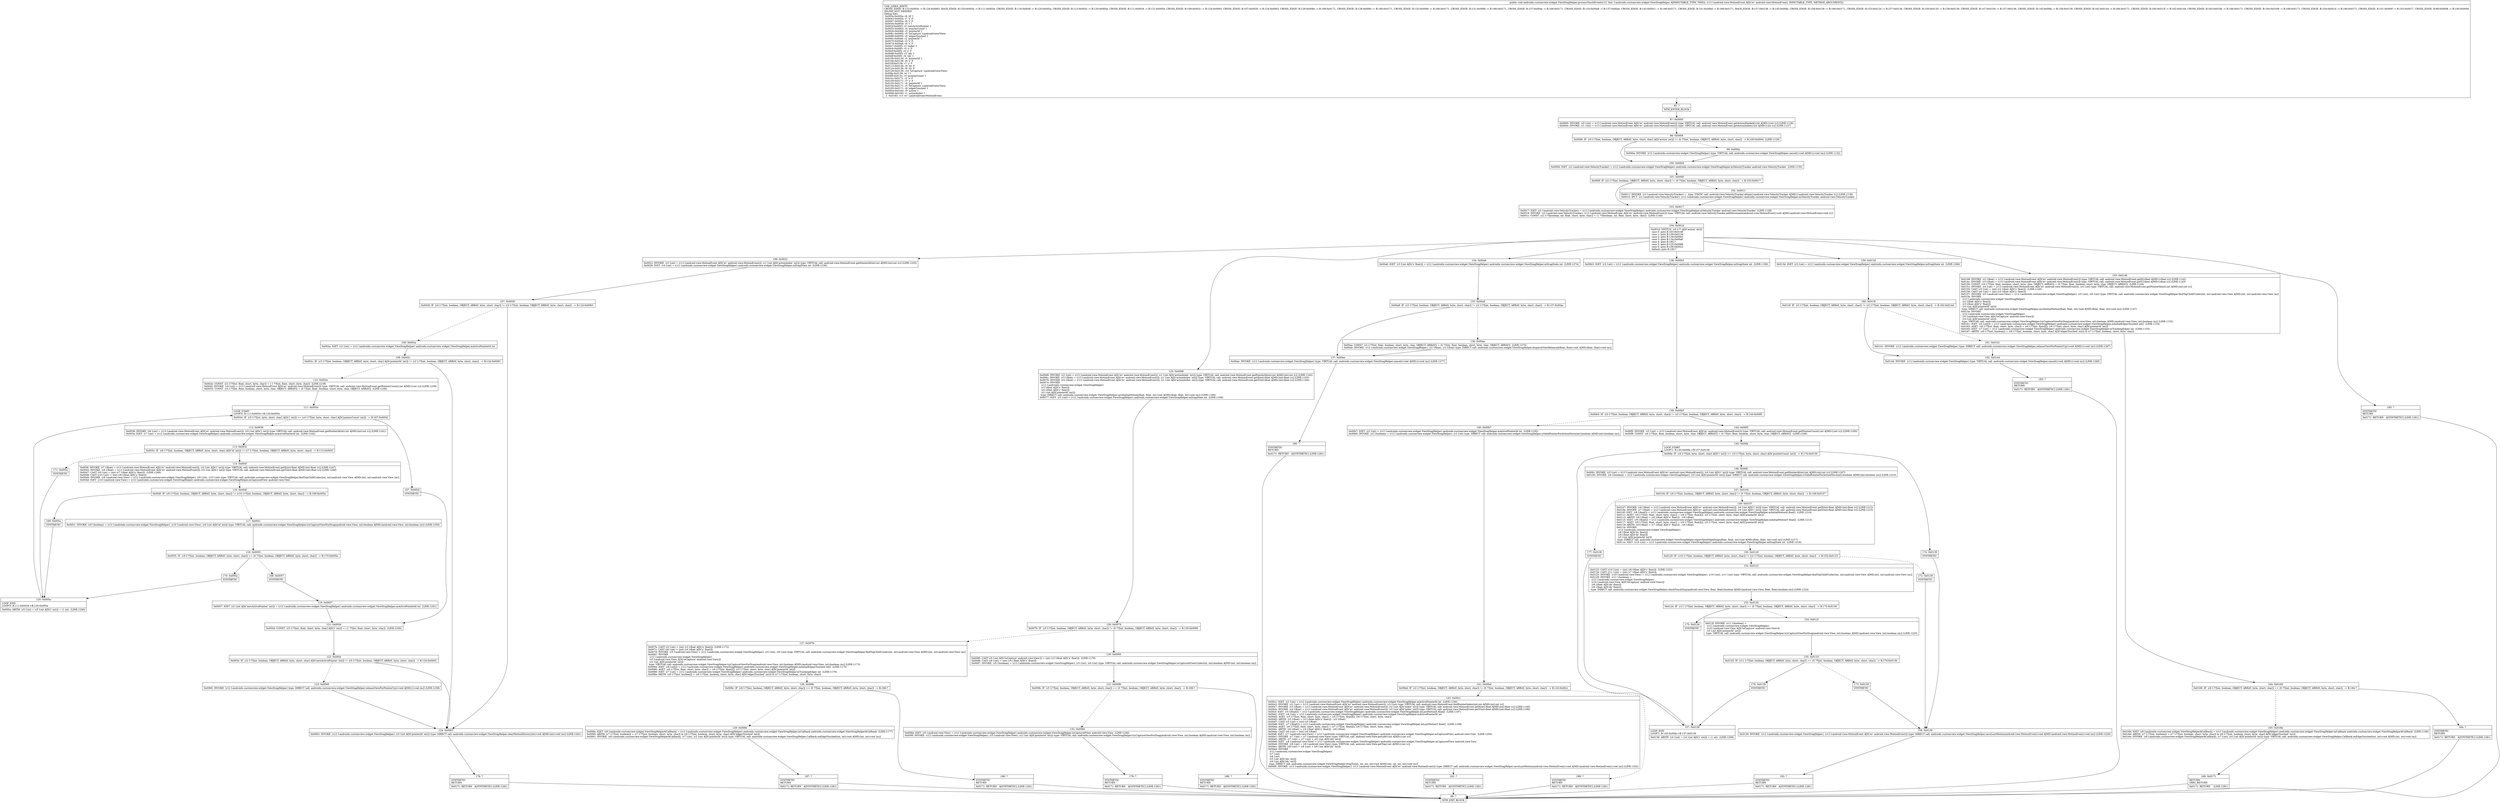 digraph "CFG forandroidx.customview.widget.ViewDragHelper.processTouchEvent(Landroid\/view\/MotionEvent;)V" {
Node_95 [shape=record,label="{95\:\ ?|MTH_ENTER_BLOCK\l}"];
Node_97 [shape=record,label="{97\:\ 0x0000|0x0000: INVOKE  (r0 I:int) = (r13 I:android.view.MotionEvent A[D('ev' android.view.MotionEvent)]) type: VIRTUAL call: android.view.MotionEvent.getActionMasked():int A[MD:():int (c)] (LINE:1126)\l0x0004: INVOKE  (r1 I:int) = (r13 I:android.view.MotionEvent A[D('ev' android.view.MotionEvent)]) type: VIRTUAL call: android.view.MotionEvent.getActionIndex():int A[MD:():int (c)] (LINE:1127)\l}"];
Node_98 [shape=record,label="{98\:\ 0x0008|0x0008: IF  (r0 I:??[int, boolean, OBJECT, ARRAY, byte, short, char] A[D('action' int)]) != (0 ??[int, boolean, OBJECT, ARRAY, byte, short, char])  \-\> B:100:0x000d  (LINE:1129)\l}"];
Node_99 [shape=record,label="{99\:\ 0x000a|0x000a: INVOKE  (r12 I:androidx.customview.widget.ViewDragHelper) type: VIRTUAL call: androidx.customview.widget.ViewDragHelper.cancel():void A[MD:():void (m)] (LINE:1132)\l}"];
Node_100 [shape=record,label="{100\:\ 0x000d|0x000d: IGET  (r2 I:android.view.VelocityTracker) = (r12 I:androidx.customview.widget.ViewDragHelper) androidx.customview.widget.ViewDragHelper.mVelocityTracker android.view.VelocityTracker  (LINE:1135)\l}"];
Node_101 [shape=record,label="{101\:\ 0x000f|0x000f: IF  (r2 I:??[int, boolean, OBJECT, ARRAY, byte, short, char]) != (0 ??[int, boolean, OBJECT, ARRAY, byte, short, char])  \-\> B:103:0x0017 \l}"];
Node_102 [shape=record,label="{102\:\ 0x0011|0x0011: INVOKE  (r2 I:android.view.VelocityTracker) =  type: STATIC call: android.view.VelocityTracker.obtain():android.view.VelocityTracker A[MD:():android.view.VelocityTracker (c)] (LINE:1136)\l0x0015: IPUT  (r2 I:android.view.VelocityTracker), (r12 I:androidx.customview.widget.ViewDragHelper) androidx.customview.widget.ViewDragHelper.mVelocityTracker android.view.VelocityTracker \l}"];
Node_103 [shape=record,label="{103\:\ 0x0017|0x0017: IGET  (r2 I:android.view.VelocityTracker) = (r12 I:androidx.customview.widget.ViewDragHelper) androidx.customview.widget.ViewDragHelper.mVelocityTracker android.view.VelocityTracker  (LINE:1138)\l0x0019: INVOKE  (r2 I:android.view.VelocityTracker), (r13 I:android.view.MotionEvent A[D('ev' android.view.MotionEvent)]) type: VIRTUAL call: android.view.VelocityTracker.addMovement(android.view.MotionEvent):void A[MD:(android.view.MotionEvent):void (c)]\l0x001c: CONST  (r2 I:??[boolean, int, float, short, byte, char]) = (1 ??[boolean, int, float, short, byte, char])  (LINE:1140)\l}"];
Node_104 [shape=record,label="{104\:\ 0x001d|0x001d: SWITCH  (r0 I:?? A[D('action' int)])\l case 0: goto B:163:0x0148\l case 1: goto B:159:0x013d\l case 2: goto B:138:0x00b3\l case 3: goto B:134:0x00a6\l case 4: goto B:185:?\l case 5: goto B:125:0x0068\l case 6: goto B:106:0x0022\l default: goto B:185:? \l}"];
Node_106 [shape=record,label="{106\:\ 0x0022|0x0022: INVOKE  (r3 I:int) = (r13 I:android.view.MotionEvent A[D('ev' android.view.MotionEvent)]), (r1 I:int A[D('actionIndex' int)]) type: VIRTUAL call: android.view.MotionEvent.getPointerId(int):int A[MD:(int):int (c)] (LINE:1235)\l0x0026: IGET  (r4 I:int) = (r12 I:androidx.customview.widget.ViewDragHelper) androidx.customview.widget.ViewDragHelper.mDragState int  (LINE:1236)\l}"];
Node_107 [shape=record,label="{107\:\ 0x0028|0x0028: IF  (r4 I:??[int, boolean, OBJECT, ARRAY, byte, short, char]) != (r2 I:??[int, boolean, OBJECT, ARRAY, byte, short, char])  \-\> B:124:0x0063 \l}"];
Node_108 [shape=record,label="{108\:\ 0x002a|0x002a: IGET  (r2 I:int) = (r12 I:androidx.customview.widget.ViewDragHelper) androidx.customview.widget.ViewDragHelper.mActivePointerId int \l}"];
Node_109 [shape=record,label="{109\:\ 0x002c|0x002c: IF  (r3 I:??[int, boolean, OBJECT, ARRAY, byte, short, char] A[D('pointerId' int)]) != (r2 I:??[int, boolean, OBJECT, ARRAY, byte, short, char])  \-\> B:124:0x0063 \l}"];
Node_110 [shape=record,label="{110\:\ 0x002e|0x002e: CONST  (r2 I:??[int, float, short, byte, char]) = (\-1 ??[int, float, short, byte, char])  (LINE:1238)\l0x002f: INVOKE  (r4 I:int) = (r13 I:android.view.MotionEvent A[D('ev' android.view.MotionEvent)]) type: VIRTUAL call: android.view.MotionEvent.getPointerCount():int A[MD:():int (c)] (LINE:1239)\l0x0033: CONST  (r5 I:??[int, float, boolean, short, byte, char, OBJECT, ARRAY]) = (0 ??[int, float, boolean, short, byte, char, OBJECT, ARRAY])  (LINE:1240)\l}"];
Node_111 [shape=record,label="{111\:\ 0x0034|LOOP_START\lLOOP:0: B:111:0x0034\-\>B:120:0x005a\l|0x0034: IF  (r5 I:??[int, byte, short, char] A[D('i' int)]) \>= (r4 I:??[int, byte, short, char] A[D('pointerCount' int)])  \-\> B:167:0x005d \l}"];
Node_112 [shape=record,label="{112\:\ 0x0036|0x0036: INVOKE  (r6 I:int) = (r13 I:android.view.MotionEvent A[D('ev' android.view.MotionEvent)]), (r5 I:int A[D('i' int)]) type: VIRTUAL call: android.view.MotionEvent.getPointerId(int):int A[MD:(int):int (c)] (LINE:1241)\l0x003a: IGET  (r7 I:int) = (r12 I:androidx.customview.widget.ViewDragHelper) androidx.customview.widget.ViewDragHelper.mActivePointerId int  (LINE:1242)\l}"];
Node_113 [shape=record,label="{113\:\ 0x003c|0x003c: IF  (r6 I:??[int, boolean, OBJECT, ARRAY, byte, short, char] A[D('id' int)]) != (r7 I:??[int, boolean, OBJECT, ARRAY, byte, short, char])  \-\> B:115:0x003f \l}"];
Node_115 [shape=record,label="{115\:\ 0x003f|0x003f: INVOKE  (r7 I:float) = (r13 I:android.view.MotionEvent A[D('ev' android.view.MotionEvent)]), (r5 I:int A[D('i' int)]) type: VIRTUAL call: android.view.MotionEvent.getX(int):float A[MD:(int):float (c)] (LINE:1247)\l0x0043: INVOKE  (r8 I:float) = (r13 I:android.view.MotionEvent A[D('ev' android.view.MotionEvent)]), (r5 I:int A[D('i' int)]) type: VIRTUAL call: android.view.MotionEvent.getY(int):float A[MD:(int):float (c)] (LINE:1248)\l0x0047: CAST (r9 I:int) = (int) (r7 I:float A[D('x' float)])  (LINE:1249)\l0x0048: CAST (r10 I:int) = (int) (r8 I:float A[D('y' float)]) \l0x0049: INVOKE  (r9 I:android.view.View) = (r12 I:androidx.customview.widget.ViewDragHelper), (r9 I:int), (r10 I:int) type: VIRTUAL call: androidx.customview.widget.ViewDragHelper.findTopChildUnder(int, int):android.view.View A[MD:(int, int):android.view.View (m)]\l0x004d: IGET  (r10 I:android.view.View) = (r12 I:androidx.customview.widget.ViewDragHelper) androidx.customview.widget.ViewDragHelper.mCapturedView android.view.View \l}"];
Node_116 [shape=record,label="{116\:\ 0x004f|0x004f: IF  (r9 I:??[int, boolean, OBJECT, ARRAY, byte, short, char]) != (r10 I:??[int, boolean, OBJECT, ARRAY, byte, short, char])  \-\> B:169:0x005a \l}"];
Node_117 [shape=record,label="{117\:\ 0x0051|0x0051: INVOKE  (r9 I:boolean) = (r12 I:androidx.customview.widget.ViewDragHelper), (r10 I:android.view.View), (r6 I:int A[D('id' int)]) type: VIRTUAL call: androidx.customview.widget.ViewDragHelper.tryCaptureViewForDrag(android.view.View, int):boolean A[MD:(android.view.View, int):boolean (m)] (LINE:1250)\l}"];
Node_118 [shape=record,label="{118\:\ 0x0055|0x0055: IF  (r9 I:??[int, boolean, OBJECT, ARRAY, byte, short, char]) == (0 ??[int, boolean, OBJECT, ARRAY, byte, short, char])  \-\> B:170:0x005a \l}"];
Node_168 [shape=record,label="{168\:\ 0x0057|SYNTHETIC\l}"];
Node_119 [shape=record,label="{119\:\ 0x0057|0x0057: IGET  (r2 I:int A[D('newActivePointer' int)]) = (r12 I:androidx.customview.widget.ViewDragHelper) androidx.customview.widget.ViewDragHelper.mActivePointerId int  (LINE:1251)\l}"];
Node_121 [shape=record,label="{121\:\ 0x005d|0x005d: CONST  (r5 I:??[int, float, short, byte, char] A[D('i' int)]) = (\-1 ??[int, float, short, byte, char])  (LINE:1256)\l}"];
Node_122 [shape=record,label="{122\:\ 0x005e|0x005e: IF  (r2 I:??[int, boolean, OBJECT, ARRAY, byte, short, char] A[D('newActivePointer' int)]) != (r5 I:??[int, boolean, OBJECT, ARRAY, byte, short, char])  \-\> B:124:0x0063 \l}"];
Node_123 [shape=record,label="{123\:\ 0x0060|0x0060: INVOKE  (r12 I:androidx.customview.widget.ViewDragHelper) type: DIRECT call: androidx.customview.widget.ViewDragHelper.releaseViewForPointerUp():void A[MD:():void (m)] (LINE:1258)\l}"];
Node_170 [shape=record,label="{170\:\ 0x005a|SYNTHETIC\l}"];
Node_120 [shape=record,label="{120\:\ 0x005a|LOOP_END\lLOOP:0: B:111:0x0034\-\>B:120:0x005a\l|0x005a: ARITH  (r5 I:int) = (r5 I:int A[D('i' int)]) + (1 int)  (LINE:1240)\l}"];
Node_169 [shape=record,label="{169\:\ 0x005a|SYNTHETIC\l}"];
Node_171 [shape=record,label="{171\:\ 0x005a|SYNTHETIC\l}"];
Node_167 [shape=record,label="{167\:\ 0x005d|SYNTHETIC\l}"];
Node_124 [shape=record,label="{124\:\ 0x0063|0x0063: INVOKE  (r12 I:androidx.customview.widget.ViewDragHelper), (r3 I:int A[D('pointerId' int)]) type: DIRECT call: androidx.customview.widget.ViewDragHelper.clearMotionHistory(int):void A[MD:(int):void (m)] (LINE:1261)\l}"];
Node_178 [shape=record,label="{178\:\ ?|SYNTHETIC\lRETURN\l|0x0171: RETURN   A[SYNTHETIC] (LINE:1281)\l}"];
Node_96 [shape=record,label="{96\:\ ?|MTH_EXIT_BLOCK\l}"];
Node_125 [shape=record,label="{125\:\ 0x0068|0x0068: INVOKE  (r2 I:int) = (r13 I:android.view.MotionEvent A[D('ev' android.view.MotionEvent)]), (r1 I:int A[D('actionIndex' int)]) type: VIRTUAL call: android.view.MotionEvent.getPointerId(int):int A[MD:(int):int (c)] (LINE:1162)\l0x006c: INVOKE  (r3 I:float) = (r13 I:android.view.MotionEvent A[D('ev' android.view.MotionEvent)]), (r1 I:int A[D('actionIndex' int)]) type: VIRTUAL call: android.view.MotionEvent.getX(int):float A[MD:(int):float (c)] (LINE:1163)\l0x0070: INVOKE  (r4 I:float) = (r13 I:android.view.MotionEvent A[D('ev' android.view.MotionEvent)]), (r1 I:int A[D('actionIndex' int)]) type: VIRTUAL call: android.view.MotionEvent.getY(int):float A[MD:(int):float (c)] (LINE:1164)\l0x0074: INVOKE  \l  (r12 I:androidx.customview.widget.ViewDragHelper)\l  (r3 I:float A[D('x' float)])\l  (r4 I:float A[D('y' float)])\l  (r2 I:int A[D('pointerId' int)])\l type: DIRECT call: androidx.customview.widget.ViewDragHelper.saveInitialMotion(float, float, int):void A[MD:(float, float, int):void (m)] (LINE:1166)\l0x0077: IGET  (r5 I:int) = (r12 I:androidx.customview.widget.ViewDragHelper) androidx.customview.widget.ViewDragHelper.mDragState int  (LINE:1169)\l}"];
Node_126 [shape=record,label="{126\:\ 0x0079|0x0079: IF  (r5 I:??[int, boolean, OBJECT, ARRAY, byte, short, char]) != (0 ??[int, boolean, OBJECT, ARRAY, byte, short, char])  \-\> B:130:0x0095 \l}"];
Node_127 [shape=record,label="{127\:\ 0x007b|0x007b: CAST (r5 I:int) = (int) (r3 I:float A[D('x' float)])  (LINE:1172)\l0x007c: CAST (r6 I:int) = (int) (r4 I:float A[D('y' float)]) \l0x007d: INVOKE  (r5 I:android.view.View) = (r12 I:androidx.customview.widget.ViewDragHelper), (r5 I:int), (r6 I:int) type: VIRTUAL call: androidx.customview.widget.ViewDragHelper.findTopChildUnder(int, int):android.view.View A[MD:(int, int):android.view.View (m)]\l0x0081: INVOKE  \l  (r12 I:androidx.customview.widget.ViewDragHelper)\l  (r5 I:android.view.View A[D('toCapture' android.view.View)])\l  (r2 I:int A[D('pointerId' int)])\l type: VIRTUAL call: androidx.customview.widget.ViewDragHelper.tryCaptureViewForDrag(android.view.View, int):boolean A[MD:(android.view.View, int):boolean (m)] (LINE:1173)\l0x0084: IGET  (r6 I:int[]) = (r12 I:androidx.customview.widget.ViewDragHelper) androidx.customview.widget.ViewDragHelper.mInitialEdgesTouched int[]  (LINE:1175)\l0x0086: AGET  (r6 I:??[int, float, short, byte, char]) = (r6 I:??[int, float][]), (r2 I:??[int, short, byte, char] A[D('pointerId' int)]) \l0x0088: IGET  (r7 I:int) = (r12 I:androidx.customview.widget.ViewDragHelper) androidx.customview.widget.ViewDragHelper.mTrackingEdges int  (LINE:1176)\l0x008a: ARITH  (r8 I:??[int, boolean]) = (r6 I:??[int, boolean, short, byte, char] A[D('edgesTouched' int)]) & (r7 I:??[int, boolean, short, byte, char]) \l}"];
Node_128 [shape=record,label="{128\:\ 0x008c|0x008c: IF  (r8 I:??[int, boolean, OBJECT, ARRAY, byte, short, char]) == (0 ??[int, boolean, OBJECT, ARRAY, byte, short, char])  \-\> B:186:? \l}"];
Node_129 [shape=record,label="{129\:\ 0x008e|0x008e: IGET  (r8 I:androidx.customview.widget.ViewDragHelper$Callback) = (r12 I:androidx.customview.widget.ViewDragHelper) androidx.customview.widget.ViewDragHelper.mCallback androidx.customview.widget.ViewDragHelper$Callback  (LINE:1177)\l0x0090: ARITH  (r7 I:??[int, boolean]) = (r7 I:??[int, boolean, short, byte, char]) & (r6 I:??[int, boolean, short, byte, char] A[D('edgesTouched' int)]) \l0x0091: INVOKE  (r8 I:androidx.customview.widget.ViewDragHelper$Callback), (r7 I:int), (r2 I:int A[D('pointerId' int)]) type: VIRTUAL call: androidx.customview.widget.ViewDragHelper.Callback.onEdgeTouched(int, int):void A[MD:(int, int):void (m)]\l}"];
Node_187 [shape=record,label="{187\:\ ?|SYNTHETIC\lRETURN\l|0x0171: RETURN   A[SYNTHETIC] (LINE:1281)\l}"];
Node_186 [shape=record,label="{186\:\ ?|SYNTHETIC\lRETURN\l|0x0171: RETURN   A[SYNTHETIC] (LINE:1281)\l}"];
Node_130 [shape=record,label="{130\:\ 0x0095|0x0095: CAST (r5 I:int A[D('toCapture' android.view.View)]) = (int) (r3 I:float A[D('x' float)])  (LINE:1179)\l0x0096: CAST (r6 I:int) = (int) (r4 I:float A[D('y' float)]) \l0x0097: INVOKE  (r5 I:boolean) = (r12 I:androidx.customview.widget.ViewDragHelper), (r5 I:int), (r6 I:int) type: VIRTUAL call: androidx.customview.widget.ViewDragHelper.isCapturedViewUnder(int, int):boolean A[MD:(int, int):boolean (m)]\l}"];
Node_131 [shape=record,label="{131\:\ 0x009b|0x009b: IF  (r5 I:??[int, boolean, OBJECT, ARRAY, byte, short, char]) == (0 ??[int, boolean, OBJECT, ARRAY, byte, short, char])  \-\> B:188:? \l}"];
Node_132 [shape=record,label="{132\:\ 0x009d|0x009d: IGET  (r5 I:android.view.View) = (r12 I:androidx.customview.widget.ViewDragHelper) androidx.customview.widget.ViewDragHelper.mCapturedView android.view.View  (LINE:1184)\l0x009f: INVOKE  (r12 I:androidx.customview.widget.ViewDragHelper), (r5 I:android.view.View), (r2 I:int A[D('pointerId' int)]) type: VIRTUAL call: androidx.customview.widget.ViewDragHelper.tryCaptureViewForDrag(android.view.View, int):boolean A[MD:(android.view.View, int):boolean (m)]\l}"];
Node_179 [shape=record,label="{179\:\ ?|SYNTHETIC\lRETURN\l|0x0171: RETURN   A[SYNTHETIC] (LINE:1281)\l}"];
Node_188 [shape=record,label="{188\:\ ?|SYNTHETIC\lRETURN\l|0x0171: RETURN   A[SYNTHETIC] (LINE:1281)\l}"];
Node_134 [shape=record,label="{134\:\ 0x00a6|0x00a6: IGET  (r3 I:int A[D('x' float)]) = (r12 I:androidx.customview.widget.ViewDragHelper) androidx.customview.widget.ViewDragHelper.mDragState int  (LINE:1274)\l}"];
Node_135 [shape=record,label="{135\:\ 0x00a8|0x00a8: IF  (r3 I:??[int, boolean, OBJECT, ARRAY, byte, short, char]) != (r2 I:??[int, boolean, OBJECT, ARRAY, byte, short, char])  \-\> B:137:0x00ae \l}"];
Node_136 [shape=record,label="{136\:\ 0x00aa|0x00aa: CONST  (r2 I:??[int, float, boolean, short, byte, char, OBJECT, ARRAY]) = (0 ??[int, float, boolean, short, byte, char, OBJECT, ARRAY])  (LINE:1275)\l0x00ab: INVOKE  (r12 I:androidx.customview.widget.ViewDragHelper), (r2 I:float), (r2 I:float) type: DIRECT call: androidx.customview.widget.ViewDragHelper.dispatchViewReleased(float, float):void A[MD:(float, float):void (m)]\l}"];
Node_137 [shape=record,label="{137\:\ 0x00ae|0x00ae: INVOKE  (r12 I:androidx.customview.widget.ViewDragHelper) type: VIRTUAL call: androidx.customview.widget.ViewDragHelper.cancel():void A[MD:():void (m)] (LINE:1277)\l}"];
Node_180 [shape=record,label="{180\:\ ?|SYNTHETIC\lRETURN\l|0x0171: RETURN   A[SYNTHETIC] (LINE:1281)\l}"];
Node_138 [shape=record,label="{138\:\ 0x00b3|0x00b3: IGET  (r3 I:int) = (r12 I:androidx.customview.widget.ViewDragHelper) androidx.customview.widget.ViewDragHelper.mDragState int  (LINE:1190)\l}"];
Node_139 [shape=record,label="{139\:\ 0x00b5|0x00b5: IF  (r3 I:??[int, boolean, OBJECT, ARRAY, byte, short, char]) != (r2 I:??[int, boolean, OBJECT, ARRAY, byte, short, char])  \-\> B:144:0x00f5 \l}"];
Node_140 [shape=record,label="{140\:\ 0x00b7|0x00b7: IGET  (r2 I:int) = (r12 I:androidx.customview.widget.ViewDragHelper) androidx.customview.widget.ViewDragHelper.mActivePointerId int  (LINE:1192)\l0x00b9: INVOKE  (r2 I:boolean) = (r12 I:androidx.customview.widget.ViewDragHelper), (r2 I:int) type: DIRECT call: androidx.customview.widget.ViewDragHelper.isValidPointerForActionMove(int):boolean A[MD:(int):boolean (m)]\l}"];
Node_141 [shape=record,label="{141\:\ 0x00bd|0x00bd: IF  (r2 I:??[int, boolean, OBJECT, ARRAY, byte, short, char]) != (0 ??[int, boolean, OBJECT, ARRAY, byte, short, char])  \-\> B:143:0x00c1 \l}"];
Node_143 [shape=record,label="{143\:\ 0x00c1|0x00c1: IGET  (r2 I:int) = (r12 I:androidx.customview.widget.ViewDragHelper) androidx.customview.widget.ViewDragHelper.mActivePointerId int  (LINE:1194)\l0x00c3: INVOKE  (r2 I:int) = (r13 I:android.view.MotionEvent A[D('ev' android.view.MotionEvent)]), (r2 I:int) type: VIRTUAL call: android.view.MotionEvent.findPointerIndex(int):int A[MD:(int):int (c)]\l0x00c7: INVOKE  (r3 I:float) = (r13 I:android.view.MotionEvent A[D('ev' android.view.MotionEvent)]), (r2 I:int A[D('index' int)]) type: VIRTUAL call: android.view.MotionEvent.getX(int):float A[MD:(int):float (c)] (LINE:1195)\l0x00cb: INVOKE  (r4 I:float) = (r13 I:android.view.MotionEvent A[D('ev' android.view.MotionEvent)]), (r2 I:int A[D('index' int)]) type: VIRTUAL call: android.view.MotionEvent.getY(int):float A[MD:(int):float (c)] (LINE:1196)\l0x00cf: IGET  (r5 I:float[]) = (r12 I:androidx.customview.widget.ViewDragHelper) androidx.customview.widget.ViewDragHelper.mLastMotionX float[]  (LINE:1197)\l0x00d1: IGET  (r6 I:int) = (r12 I:androidx.customview.widget.ViewDragHelper) androidx.customview.widget.ViewDragHelper.mActivePointerId int \l0x00d3: AGET  (r5 I:??[int, float, short, byte, char]) = (r5 I:??[int, float][]), (r6 I:??[int, short, byte, char]) \l0x00d5: ARITH  (r5 I:float) = (r3 I:float A[D('x' float)]) \- (r5 I:float) \l0x00d7: CAST (r5 I:int) = (int) (r5 I:float) \l0x00d8: IGET  (r7 I:float[]) = (r12 I:androidx.customview.widget.ViewDragHelper) androidx.customview.widget.ViewDragHelper.mLastMotionY float[]  (LINE:1198)\l0x00da: AGET  (r6 I:??[int, float, short, byte, char]) = (r7 I:??[int, float][]), (r6 I:??[int, short, byte, char]) \l0x00dc: ARITH  (r6 I:float) = (r4 I:float A[D('y' float)]) \- (r6 I:float) \l0x00de: CAST (r6 I:int) = (int) (r6 I:float) \l0x00df: IGET  (r7 I:android.view.View) = (r12 I:androidx.customview.widget.ViewDragHelper) androidx.customview.widget.ViewDragHelper.mCapturedView android.view.View  (LINE:1200)\l0x00e1: INVOKE  (r7 I:int) = (r7 I:android.view.View) type: VIRTUAL call: android.view.View.getLeft():int A[MD:():int (c)]\l0x00e5: ARITH  (r7 I:int) = (r7 I:int) + (r5 I:int A[D('idx' int)]) \l0x00e6: IGET  (r8 I:android.view.View) = (r12 I:androidx.customview.widget.ViewDragHelper) androidx.customview.widget.ViewDragHelper.mCapturedView android.view.View \l0x00e8: INVOKE  (r8 I:int) = (r8 I:android.view.View) type: VIRTUAL call: android.view.View.getTop():int A[MD:():int (c)]\l0x00ec: ARITH  (r8 I:int) = (r8 I:int) + (r6 I:int A[D('idy' int)]) \l0x00ed: INVOKE  \l  (r12 I:androidx.customview.widget.ViewDragHelper)\l  (r7 I:int)\l  (r8 I:int)\l  (r5 I:int A[D('idx' int)])\l  (r6 I:int A[D('idy' int)])\l type: DIRECT call: androidx.customview.widget.ViewDragHelper.dragTo(int, int, int, int):void A[MD:(int, int, int, int):void (m)]\l0x00f0: INVOKE  (r12 I:androidx.customview.widget.ViewDragHelper), (r13 I:android.view.MotionEvent A[D('ev' android.view.MotionEvent)]) type: DIRECT call: androidx.customview.widget.ViewDragHelper.saveLastMotion(android.view.MotionEvent):void A[MD:(android.view.MotionEvent):void (m)] (LINE:1202)\l}"];
Node_181 [shape=record,label="{181\:\ ?|SYNTHETIC\lRETURN\l|0x0171: RETURN   A[SYNTHETIC] (LINE:1281)\l}"];
Node_189 [shape=record,label="{189\:\ ?|SYNTHETIC\lRETURN\l|0x0171: RETURN   A[SYNTHETIC] (LINE:1281)\l}"];
Node_144 [shape=record,label="{144\:\ 0x00f5|0x00f5: INVOKE  (r3 I:int) = (r13 I:android.view.MotionEvent A[D('ev' android.view.MotionEvent)]) type: VIRTUAL call: android.view.MotionEvent.getPointerCount():int A[MD:():int (c)] (LINE:1205)\l0x00f9: CONST  (r4 I:??[int, float, boolean, short, byte, char, OBJECT, ARRAY]) = (0 ??[int, float, boolean, short, byte, char, OBJECT, ARRAY])  (LINE:1206)\l}"];
Node_145 [shape=record,label="{145\:\ 0x00fa|LOOP_START\lLOOP:1: B:145:0x00fa\-\>B:157:0x0136\l|0x00fa: IF  (r4 I:??[int, byte, short, char] A[D('i' int)]) \>= (r3 I:??[int, byte, short, char] A[D('pointerCount' int)])  \-\> B:174:0x0139 \l}"];
Node_146 [shape=record,label="{146\:\ 0x00fc|0x00fc: INVOKE  (r5 I:int) = (r13 I:android.view.MotionEvent A[D('ev' android.view.MotionEvent)]), (r4 I:int A[D('i' int)]) type: VIRTUAL call: android.view.MotionEvent.getPointerId(int):int A[MD:(int):int (c)] (LINE:1207)\l0x0100: INVOKE  (r6 I:boolean) = (r12 I:androidx.customview.widget.ViewDragHelper), (r5 I:int A[D('pointerId' int)]) type: DIRECT call: androidx.customview.widget.ViewDragHelper.isValidPointerForActionMove(int):boolean A[MD:(int):boolean (m)] (LINE:1210)\l}"];
Node_147 [shape=record,label="{147\:\ 0x0104|0x0104: IF  (r6 I:??[int, boolean, OBJECT, ARRAY, byte, short, char]) != (0 ??[int, boolean, OBJECT, ARRAY, byte, short, char])  \-\> B:149:0x0107 \l}"];
Node_149 [shape=record,label="{149\:\ 0x0107|0x0107: INVOKE  (r6 I:float) = (r13 I:android.view.MotionEvent A[D('ev' android.view.MotionEvent)]), (r4 I:int A[D('i' int)]) type: VIRTUAL call: android.view.MotionEvent.getX(int):float A[MD:(int):float (c)] (LINE:1212)\l0x010b: INVOKE  (r7 I:float) = (r13 I:android.view.MotionEvent A[D('ev' android.view.MotionEvent)]), (r4 I:int A[D('i' int)]) type: VIRTUAL call: android.view.MotionEvent.getY(int):float A[MD:(int):float (c)] (LINE:1213)\l0x010f: IGET  (r8 I:float[]) = (r12 I:androidx.customview.widget.ViewDragHelper) androidx.customview.widget.ViewDragHelper.mInitialMotionX float[]  (LINE:1214)\l0x0111: AGET  (r8 I:??[int, float, short, byte, char]) = (r8 I:??[int, float][]), (r5 I:??[int, short, byte, char] A[D('pointerId' int)]) \l0x0113: ARITH  (r8 I:float) = (r6 I:float A[D('x' float)]) \- (r8 I:float) \l0x0115: IGET  (r9 I:float[]) = (r12 I:androidx.customview.widget.ViewDragHelper) androidx.customview.widget.ViewDragHelper.mInitialMotionY float[]  (LINE:1215)\l0x0117: AGET  (r9 I:??[int, float, short, byte, char]) = (r9 I:??[int, float][]), (r5 I:??[int, short, byte, char] A[D('pointerId' int)]) \l0x0119: ARITH  (r9 I:float) = (r7 I:float A[D('y' float)]) \- (r9 I:float) \l0x011b: INVOKE  \l  (r12 I:androidx.customview.widget.ViewDragHelper)\l  (r8 I:float A[D('dx' float)])\l  (r9 I:float A[D('dy' float)])\l  (r5 I:int A[D('pointerId' int)])\l type: DIRECT call: androidx.customview.widget.ViewDragHelper.reportNewEdgeDrags(float, float, int):void A[MD:(float, float, int):void (m)] (LINE:1217)\l0x011e: IGET  (r10 I:int) = (r12 I:androidx.customview.widget.ViewDragHelper) androidx.customview.widget.ViewDragHelper.mDragState int  (LINE:1218)\l}"];
Node_150 [shape=record,label="{150\:\ 0x0120|0x0120: IF  (r10 I:??[int, boolean, OBJECT, ARRAY, byte, short, char]) != (r2 I:??[int, boolean, OBJECT, ARRAY, byte, short, char])  \-\> B:152:0x0123 \l}"];
Node_152 [shape=record,label="{152\:\ 0x0123|0x0123: CAST (r10 I:int) = (int) (r6 I:float A[D('x' float)])  (LINE:1223)\l0x0124: CAST (r11 I:int) = (int) (r7 I:float A[D('y' float)]) \l0x0125: INVOKE  (r10 I:android.view.View) = (r12 I:androidx.customview.widget.ViewDragHelper), (r10 I:int), (r11 I:int) type: VIRTUAL call: androidx.customview.widget.ViewDragHelper.findTopChildUnder(int, int):android.view.View A[MD:(int, int):android.view.View (m)]\l0x0129: INVOKE  (r11 I:boolean) = \l  (r12 I:androidx.customview.widget.ViewDragHelper)\l  (r10 I:android.view.View A[D('toCapture' android.view.View)])\l  (r8 I:float A[D('dx' float)])\l  (r9 I:float A[D('dy' float)])\l type: DIRECT call: androidx.customview.widget.ViewDragHelper.checkTouchSlop(android.view.View, float, float):boolean A[MD:(android.view.View, float, float):boolean (m)] (LINE:1224)\l}"];
Node_153 [shape=record,label="{153\:\ 0x012d|0x012d: IF  (r11 I:??[int, boolean, OBJECT, ARRAY, byte, short, char]) == (0 ??[int, boolean, OBJECT, ARRAY, byte, short, char])  \-\> B:175:0x0136 \l}"];
Node_154 [shape=record,label="{154\:\ 0x012f|0x012f: INVOKE  (r11 I:boolean) = \l  (r12 I:androidx.customview.widget.ViewDragHelper)\l  (r10 I:android.view.View A[D('toCapture' android.view.View)])\l  (r5 I:int A[D('pointerId' int)])\l type: VIRTUAL call: androidx.customview.widget.ViewDragHelper.tryCaptureViewForDrag(android.view.View, int):boolean A[MD:(android.view.View, int):boolean (m)] (LINE:1225)\l}"];
Node_155 [shape=record,label="{155\:\ 0x0133|0x0133: IF  (r11 I:??[int, boolean, OBJECT, ARRAY, byte, short, char]) == (0 ??[int, boolean, OBJECT, ARRAY, byte, short, char])  \-\> B:176:0x0136 \l}"];
Node_173 [shape=record,label="{173\:\ 0x0139|SYNTHETIC\l}"];
Node_158 [shape=record,label="{158\:\ 0x0139|0x0139: INVOKE  (r12 I:androidx.customview.widget.ViewDragHelper), (r13 I:android.view.MotionEvent A[D('ev' android.view.MotionEvent)]) type: DIRECT call: androidx.customview.widget.ViewDragHelper.saveLastMotion(android.view.MotionEvent):void A[MD:(android.view.MotionEvent):void (m)] (LINE:1229)\l}"];
Node_182 [shape=record,label="{182\:\ ?|SYNTHETIC\lRETURN\l|0x0171: RETURN   A[SYNTHETIC] (LINE:1281)\l}"];
Node_176 [shape=record,label="{176\:\ 0x0136|SYNTHETIC\l}"];
Node_157 [shape=record,label="{157\:\ 0x0136|LOOP_END\lLOOP:1: B:145:0x00fa\-\>B:157:0x0136\l|0x0136: ARITH  (r4 I:int) = (r4 I:int A[D('i' int)]) + (1 int)  (LINE:1206)\l}"];
Node_175 [shape=record,label="{175\:\ 0x0136|SYNTHETIC\l}"];
Node_172 [shape=record,label="{172\:\ 0x0139|SYNTHETIC\l}"];
Node_177 [shape=record,label="{177\:\ 0x0136|SYNTHETIC\l}"];
Node_174 [shape=record,label="{174\:\ 0x0139|SYNTHETIC\l}"];
Node_159 [shape=record,label="{159\:\ 0x013d|0x013d: IGET  (r3 I:int) = (r12 I:androidx.customview.widget.ViewDragHelper) androidx.customview.widget.ViewDragHelper.mDragState int  (LINE:1266)\l}"];
Node_160 [shape=record,label="{160\:\ 0x013f|0x013f: IF  (r3 I:??[int, boolean, OBJECT, ARRAY, byte, short, char]) != (r2 I:??[int, boolean, OBJECT, ARRAY, byte, short, char])  \-\> B:162:0x0144 \l}"];
Node_161 [shape=record,label="{161\:\ 0x0141|0x0141: INVOKE  (r12 I:androidx.customview.widget.ViewDragHelper) type: DIRECT call: androidx.customview.widget.ViewDragHelper.releaseViewForPointerUp():void A[MD:():void (m)] (LINE:1267)\l}"];
Node_162 [shape=record,label="{162\:\ 0x0144|0x0144: INVOKE  (r12 I:androidx.customview.widget.ViewDragHelper) type: VIRTUAL call: androidx.customview.widget.ViewDragHelper.cancel():void A[MD:():void (m)] (LINE:1269)\l}"];
Node_183 [shape=record,label="{183\:\ ?|SYNTHETIC\lRETURN\l|0x0171: RETURN   A[SYNTHETIC] (LINE:1281)\l}"];
Node_163 [shape=record,label="{163\:\ 0x0148|0x0148: INVOKE  (r2 I:float) = (r13 I:android.view.MotionEvent A[D('ev' android.view.MotionEvent)]) type: VIRTUAL call: android.view.MotionEvent.getX():float A[MD:():float (c)] (LINE:1142)\l0x014c: INVOKE  (r3 I:float) = (r13 I:android.view.MotionEvent A[D('ev' android.view.MotionEvent)]) type: VIRTUAL call: android.view.MotionEvent.getY():float A[MD:():float (c)] (LINE:1143)\l0x0150: CONST  (r4 I:??[int, float, boolean, short, byte, char, OBJECT, ARRAY]) = (0 ??[int, float, boolean, short, byte, char, OBJECT, ARRAY])  (LINE:1144)\l0x0151: INVOKE  (r4 I:int) = (r13 I:android.view.MotionEvent A[D('ev' android.view.MotionEvent)]), (r4 I:int) type: VIRTUAL call: android.view.MotionEvent.getPointerId(int):int A[MD:(int):int (c)]\l0x0155: CAST (r5 I:int) = (int) (r2 I:float A[D('x' float)])  (LINE:1145)\l0x0156: CAST (r6 I:int) = (int) (r3 I:float A[D('y' float)]) \l0x0157: INVOKE  (r5 I:android.view.View) = (r12 I:androidx.customview.widget.ViewDragHelper), (r5 I:int), (r6 I:int) type: VIRTUAL call: androidx.customview.widget.ViewDragHelper.findTopChildUnder(int, int):android.view.View A[MD:(int, int):android.view.View (m)]\l0x015b: INVOKE  \l  (r12 I:androidx.customview.widget.ViewDragHelper)\l  (r2 I:float A[D('x' float)])\l  (r3 I:float A[D('y' float)])\l  (r4 I:int A[D('pointerId' int)])\l type: DIRECT call: androidx.customview.widget.ViewDragHelper.saveInitialMotion(float, float, int):void A[MD:(float, float, int):void (m)] (LINE:1147)\l0x015e: INVOKE  \l  (r12 I:androidx.customview.widget.ViewDragHelper)\l  (r5 I:android.view.View A[D('toCapture' android.view.View)])\l  (r4 I:int A[D('pointerId' int)])\l type: VIRTUAL call: androidx.customview.widget.ViewDragHelper.tryCaptureViewForDrag(android.view.View, int):boolean A[MD:(android.view.View, int):boolean (m)] (LINE:1152)\l0x0161: IGET  (r6 I:int[]) = (r12 I:androidx.customview.widget.ViewDragHelper) androidx.customview.widget.ViewDragHelper.mInitialEdgesTouched int[]  (LINE:1154)\l0x0163: AGET  (r6 I:??[int, float, short, byte, char]) = (r6 I:??[int, float][]), (r4 I:??[int, short, byte, char] A[D('pointerId' int)]) \l0x0165: IGET  (r7 I:int) = (r12 I:androidx.customview.widget.ViewDragHelper) androidx.customview.widget.ViewDragHelper.mTrackingEdges int  (LINE:1155)\l0x0167: ARITH  (r8 I:??[int, boolean]) = (r6 I:??[int, boolean, short, byte, char] A[D('edgesTouched' int)]) & (r7 I:??[int, boolean, short, byte, char]) \l}"];
Node_164 [shape=record,label="{164\:\ 0x0169|0x0169: IF  (r8 I:??[int, boolean, OBJECT, ARRAY, byte, short, char]) == (0 ??[int, boolean, OBJECT, ARRAY, byte, short, char])  \-\> B:184:? \l}"];
Node_165 [shape=record,label="{165\:\ 0x016b|0x016b: IGET  (r8 I:androidx.customview.widget.ViewDragHelper$Callback) = (r12 I:androidx.customview.widget.ViewDragHelper) androidx.customview.widget.ViewDragHelper.mCallback androidx.customview.widget.ViewDragHelper$Callback  (LINE:1156)\l0x016d: ARITH  (r7 I:??[int, boolean]) = (r7 I:??[int, boolean, short, byte, char]) & (r6 I:??[int, boolean, short, byte, char] A[D('edgesTouched' int)]) \l0x016e: INVOKE  (r8 I:androidx.customview.widget.ViewDragHelper$Callback), (r7 I:int), (r4 I:int A[D('pointerId' int)]) type: VIRTUAL call: androidx.customview.widget.ViewDragHelper.Callback.onEdgeTouched(int, int):void A[MD:(int, int):void (m)]\l}"];
Node_166 [shape=record,label="{166\:\ 0x0171|RETURN\lORIG_RETURN\l|0x0171: RETURN    (LINE:1281)\l}"];
Node_184 [shape=record,label="{184\:\ ?|SYNTHETIC\lRETURN\l|0x0171: RETURN   A[SYNTHETIC] (LINE:1281)\l}"];
Node_185 [shape=record,label="{185\:\ ?|SYNTHETIC\lRETURN\l|0x0171: RETURN   A[SYNTHETIC] (LINE:1281)\l}"];
MethodNode[shape=record,label="{public void androidx.customview.widget.ViewDragHelper.processTouchEvent((r12 'this' I:androidx.customview.widget.ViewDragHelper A[IMMUTABLE_TYPE, THIS]), (r13 I:android.view.MotionEvent A[D('ev' android.view.MotionEvent), IMMUTABLE_TYPE, METHOD_ARGUMENT]))  | USE_LINES_HINTS\lCROSS_EDGE: B:122:0x005e \-\> B:124:0x0063, BACK_EDGE: B:120:0x005a \-\> B:111:0x0034, CROSS_EDGE: B:116:0x004f \-\> B:120:0x005a, CROSS_EDGE: B:113:0x003c \-\> B:120:0x005a, CROSS_EDGE: B:111:0x0034 \-\> B:121:0x005d, CROSS_EDGE: B:109:0x002c \-\> B:124:0x0063, CROSS_EDGE: B:107:0x0028 \-\> B:124:0x0063, CROSS_EDGE: B:129:0x008e \-\> B:166:0x0171, CROSS_EDGE: B:128:0x008c \-\> B:166:0x0171, CROSS_EDGE: B:132:0x009d \-\> B:166:0x0171, CROSS_EDGE: B:131:0x009b \-\> B:166:0x0171, CROSS_EDGE: B:137:0x00ae \-\> B:166:0x0171, CROSS_EDGE: B:135:0x00a8 \-\> B:137:0x00ae, CROSS_EDGE: B:143:0x00c1 \-\> B:166:0x0171, CROSS_EDGE: B:141:0x00bd \-\> B:166:0x0171, BACK_EDGE: B:157:0x0136 \-\> B:145:0x00fa, CROSS_EDGE: B:158:0x0139 \-\> B:166:0x0171, CROSS_EDGE: B:153:0x012d \-\> B:157:0x0136, CROSS_EDGE: B:150:0x0120 \-\> B:158:0x0139, CROSS_EDGE: B:147:0x0104 \-\> B:157:0x0136, CROSS_EDGE: B:145:0x00fa \-\> B:158:0x0139, CROSS_EDGE: B:162:0x0144 \-\> B:166:0x0171, CROSS_EDGE: B:160:0x013f \-\> B:162:0x0144, CROSS_EDGE: B:165:0x016b \-\> B:166:0x0171, CROSS_EDGE: B:164:0x0169 \-\> B:166:0x0171, CROSS_EDGE: B:104:0x001d \-\> B:166:0x0171, CROSS_EDGE: B:101:0x000f \-\> B:103:0x0017, CROSS_EDGE: B:98:0x0008 \-\> B:100:0x000d\lINLINE_NOT_NEEDED\lDebug Info:\l  0x003a\-0x005a: r6 'id' I\l  0x0043\-0x005a: r7 'x' F\l  0x0047\-0x005a: r8 'y' F\l  0x0034\-0x005d: r5 'i' I\l  0x002f\-0x0063: r2 'newActivePointer' I\l  0x0033\-0x0063: r4 'pointerCount' I\l  0x0026\-0x0068: r3 'pointerId' I\l  0x0081\-0x0095: r5 'toCapture' Landroid\/view\/View;\l  0x0088\-0x0095: r6 'edgesTouched' I\l  0x006c\-0x00a6: r2 'pointerId' I\l  0x0070\-0x00a6: r3 'x' F\l  0x0074\-0x00a6: r4 'y' F\l  0x00c7\-0x00f3: r2 'index' I\l  0x00cb\-0x00f3: r3 'x' F\l  0x00cf\-0x00f3: r4 'y' F\l  0x00d8\-0x00f3: r5 'idx' I\l  0x00df\-0x00f3: r6 'idy' I\l  0x0100\-0x0136: r5 'pointerId' I\l  0x010b\-0x0136: r6 'x' F\l  0x010f\-0x0136: r7 'y' F\l  0x0115\-0x0136: r8 'dx' F\l  0x011b\-0x0136: r9 'dy' F\l  0x0129\-0x0136: r10 'toCapture' Landroid\/view\/View;\l  0x00fa\-0x0139: r4 'i' I\l  0x00f9\-0x013c: r3 'pointerCount' I\l  0x014c\-0x0171: r2 'x' F\l  0x0150\-0x0171: r3 'y' F\l  0x0155\-0x0171: r4 'pointerId' I\l  0x015b\-0x0171: r5 'toCapture' Landroid\/view\/View;\l  0x0165\-0x0171: r6 'edgesTouched' I\l  0x0004\-0x0183: r0 'action' I\l  0x0008\-0x0183: r1 'actionIndex' I\l  \-1 \-0x0183: r13 'ev' Landroid\/view\/MotionEvent;\l}"];
MethodNode -> Node_95;Node_95 -> Node_97;
Node_97 -> Node_98;
Node_98 -> Node_99[style=dashed];
Node_98 -> Node_100;
Node_99 -> Node_100;
Node_100 -> Node_101;
Node_101 -> Node_102[style=dashed];
Node_101 -> Node_103;
Node_102 -> Node_103;
Node_103 -> Node_104;
Node_104 -> Node_106;
Node_104 -> Node_125;
Node_104 -> Node_134;
Node_104 -> Node_138;
Node_104 -> Node_159;
Node_104 -> Node_163;
Node_104 -> Node_185;
Node_106 -> Node_107;
Node_107 -> Node_108[style=dashed];
Node_107 -> Node_124;
Node_108 -> Node_109;
Node_109 -> Node_110[style=dashed];
Node_109 -> Node_124;
Node_110 -> Node_111;
Node_111 -> Node_112[style=dashed];
Node_111 -> Node_167;
Node_112 -> Node_113;
Node_113 -> Node_115;
Node_113 -> Node_171[style=dashed];
Node_115 -> Node_116;
Node_116 -> Node_117[style=dashed];
Node_116 -> Node_169;
Node_117 -> Node_118;
Node_118 -> Node_168[style=dashed];
Node_118 -> Node_170;
Node_168 -> Node_119;
Node_119 -> Node_121;
Node_121 -> Node_122;
Node_122 -> Node_123[style=dashed];
Node_122 -> Node_124;
Node_123 -> Node_124;
Node_170 -> Node_120;
Node_120 -> Node_111;
Node_169 -> Node_120;
Node_171 -> Node_120;
Node_167 -> Node_121;
Node_124 -> Node_178;
Node_178 -> Node_96;
Node_125 -> Node_126;
Node_126 -> Node_127[style=dashed];
Node_126 -> Node_130;
Node_127 -> Node_128;
Node_128 -> Node_129[style=dashed];
Node_128 -> Node_186;
Node_129 -> Node_187;
Node_187 -> Node_96;
Node_186 -> Node_96;
Node_130 -> Node_131;
Node_131 -> Node_132[style=dashed];
Node_131 -> Node_188;
Node_132 -> Node_179;
Node_179 -> Node_96;
Node_188 -> Node_96;
Node_134 -> Node_135;
Node_135 -> Node_136[style=dashed];
Node_135 -> Node_137;
Node_136 -> Node_137;
Node_137 -> Node_180;
Node_180 -> Node_96;
Node_138 -> Node_139;
Node_139 -> Node_140[style=dashed];
Node_139 -> Node_144;
Node_140 -> Node_141;
Node_141 -> Node_143;
Node_141 -> Node_189[style=dashed];
Node_143 -> Node_181;
Node_181 -> Node_96;
Node_189 -> Node_96;
Node_144 -> Node_145;
Node_145 -> Node_146[style=dashed];
Node_145 -> Node_174;
Node_146 -> Node_147;
Node_147 -> Node_149;
Node_147 -> Node_177[style=dashed];
Node_149 -> Node_150;
Node_150 -> Node_152;
Node_150 -> Node_172[style=dashed];
Node_152 -> Node_153;
Node_153 -> Node_154[style=dashed];
Node_153 -> Node_175;
Node_154 -> Node_155;
Node_155 -> Node_173[style=dashed];
Node_155 -> Node_176;
Node_173 -> Node_158;
Node_158 -> Node_182;
Node_182 -> Node_96;
Node_176 -> Node_157;
Node_157 -> Node_145;
Node_175 -> Node_157;
Node_172 -> Node_158;
Node_177 -> Node_157;
Node_174 -> Node_158;
Node_159 -> Node_160;
Node_160 -> Node_161[style=dashed];
Node_160 -> Node_162;
Node_161 -> Node_162;
Node_162 -> Node_183;
Node_183 -> Node_96;
Node_163 -> Node_164;
Node_164 -> Node_165[style=dashed];
Node_164 -> Node_184;
Node_165 -> Node_166;
Node_166 -> Node_96;
Node_184 -> Node_96;
Node_185 -> Node_96;
}

